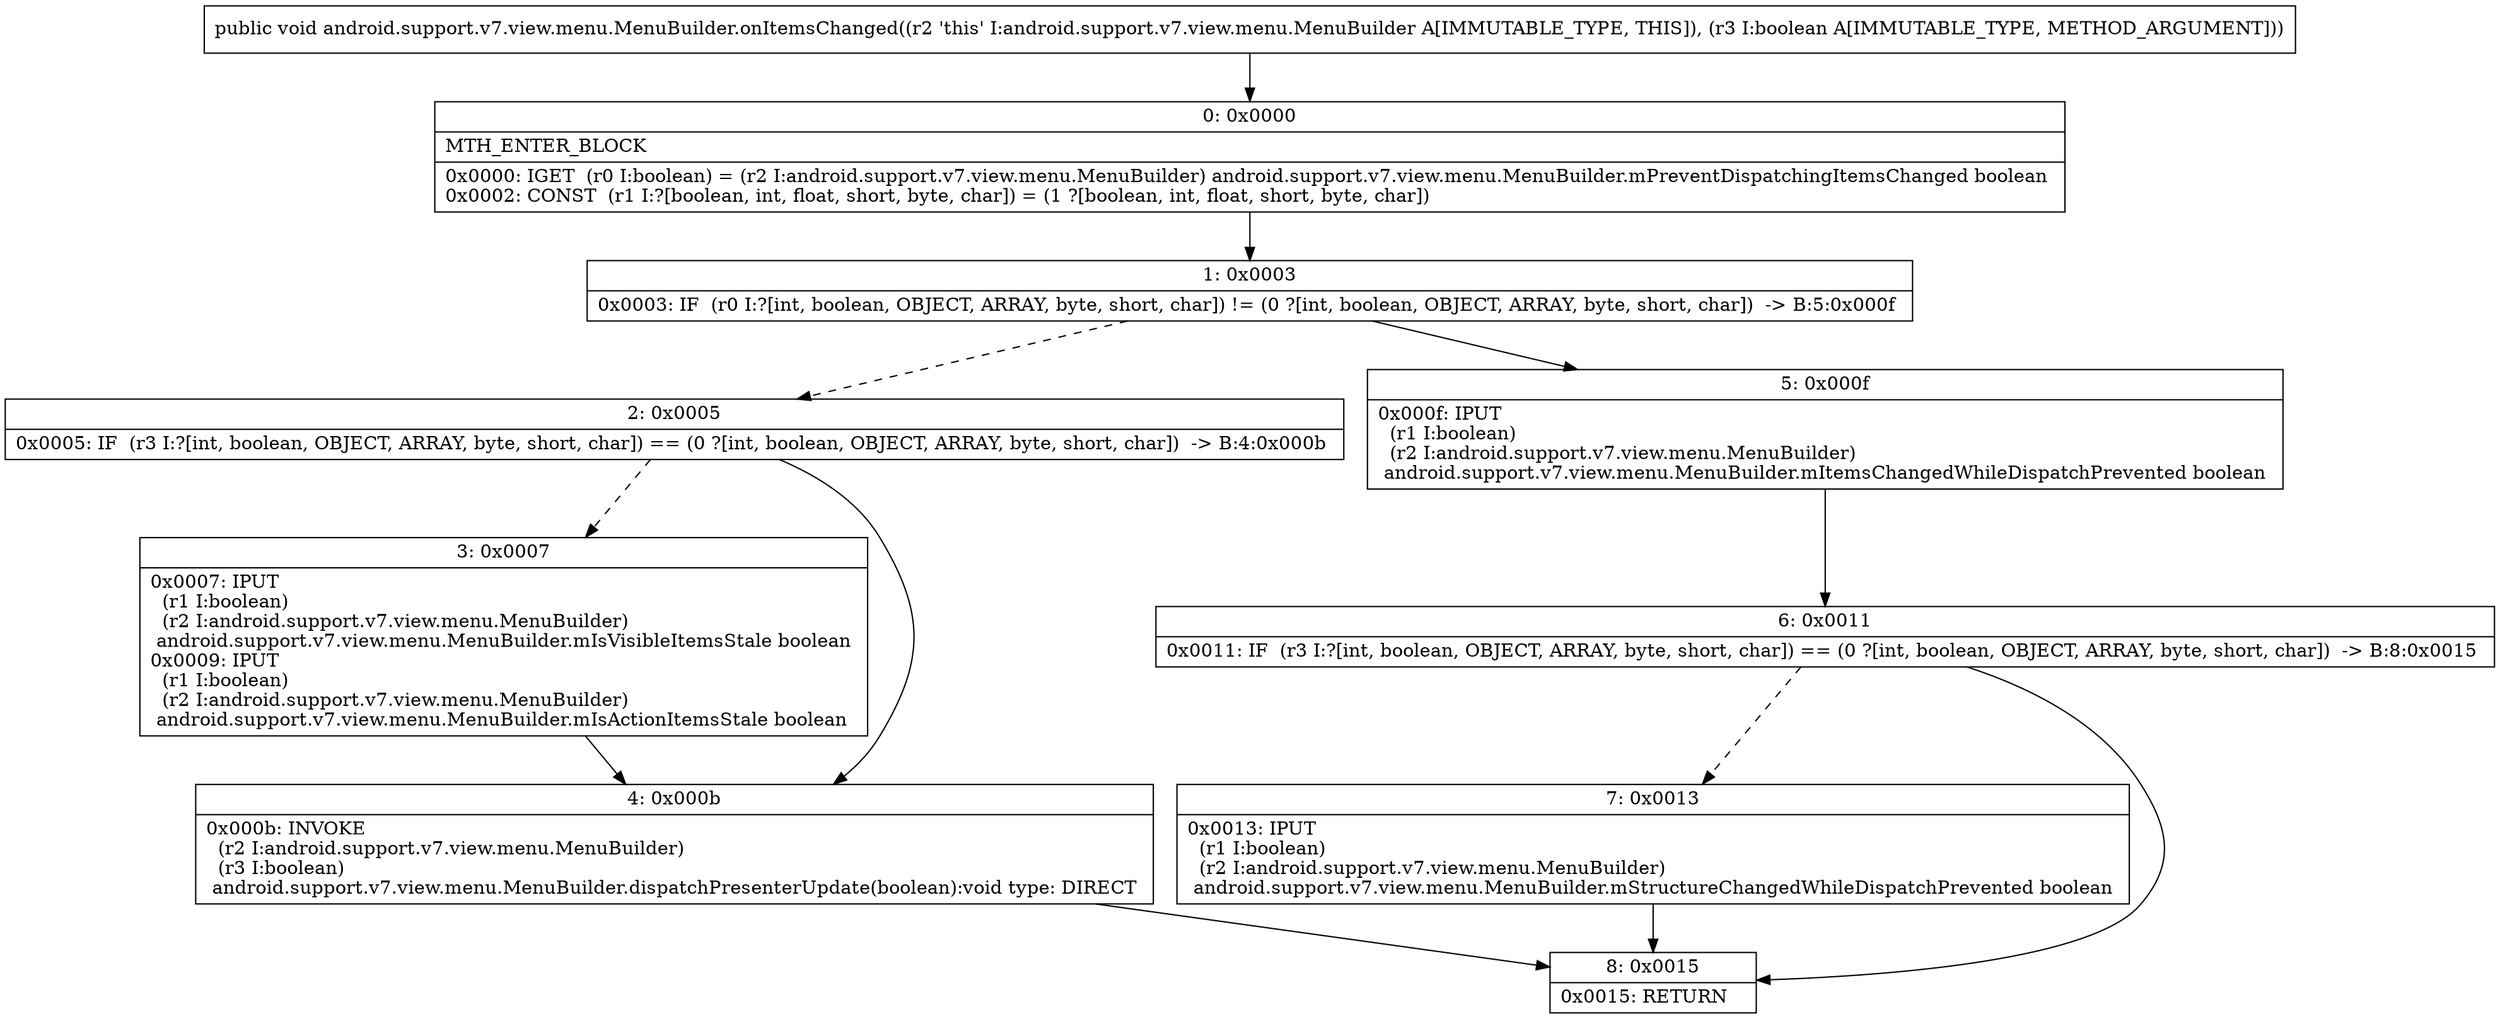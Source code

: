 digraph "CFG forandroid.support.v7.view.menu.MenuBuilder.onItemsChanged(Z)V" {
Node_0 [shape=record,label="{0\:\ 0x0000|MTH_ENTER_BLOCK\l|0x0000: IGET  (r0 I:boolean) = (r2 I:android.support.v7.view.menu.MenuBuilder) android.support.v7.view.menu.MenuBuilder.mPreventDispatchingItemsChanged boolean \l0x0002: CONST  (r1 I:?[boolean, int, float, short, byte, char]) = (1 ?[boolean, int, float, short, byte, char]) \l}"];
Node_1 [shape=record,label="{1\:\ 0x0003|0x0003: IF  (r0 I:?[int, boolean, OBJECT, ARRAY, byte, short, char]) != (0 ?[int, boolean, OBJECT, ARRAY, byte, short, char])  \-\> B:5:0x000f \l}"];
Node_2 [shape=record,label="{2\:\ 0x0005|0x0005: IF  (r3 I:?[int, boolean, OBJECT, ARRAY, byte, short, char]) == (0 ?[int, boolean, OBJECT, ARRAY, byte, short, char])  \-\> B:4:0x000b \l}"];
Node_3 [shape=record,label="{3\:\ 0x0007|0x0007: IPUT  \l  (r1 I:boolean)\l  (r2 I:android.support.v7.view.menu.MenuBuilder)\l android.support.v7.view.menu.MenuBuilder.mIsVisibleItemsStale boolean \l0x0009: IPUT  \l  (r1 I:boolean)\l  (r2 I:android.support.v7.view.menu.MenuBuilder)\l android.support.v7.view.menu.MenuBuilder.mIsActionItemsStale boolean \l}"];
Node_4 [shape=record,label="{4\:\ 0x000b|0x000b: INVOKE  \l  (r2 I:android.support.v7.view.menu.MenuBuilder)\l  (r3 I:boolean)\l android.support.v7.view.menu.MenuBuilder.dispatchPresenterUpdate(boolean):void type: DIRECT \l}"];
Node_5 [shape=record,label="{5\:\ 0x000f|0x000f: IPUT  \l  (r1 I:boolean)\l  (r2 I:android.support.v7.view.menu.MenuBuilder)\l android.support.v7.view.menu.MenuBuilder.mItemsChangedWhileDispatchPrevented boolean \l}"];
Node_6 [shape=record,label="{6\:\ 0x0011|0x0011: IF  (r3 I:?[int, boolean, OBJECT, ARRAY, byte, short, char]) == (0 ?[int, boolean, OBJECT, ARRAY, byte, short, char])  \-\> B:8:0x0015 \l}"];
Node_7 [shape=record,label="{7\:\ 0x0013|0x0013: IPUT  \l  (r1 I:boolean)\l  (r2 I:android.support.v7.view.menu.MenuBuilder)\l android.support.v7.view.menu.MenuBuilder.mStructureChangedWhileDispatchPrevented boolean \l}"];
Node_8 [shape=record,label="{8\:\ 0x0015|0x0015: RETURN   \l}"];
MethodNode[shape=record,label="{public void android.support.v7.view.menu.MenuBuilder.onItemsChanged((r2 'this' I:android.support.v7.view.menu.MenuBuilder A[IMMUTABLE_TYPE, THIS]), (r3 I:boolean A[IMMUTABLE_TYPE, METHOD_ARGUMENT])) }"];
MethodNode -> Node_0;
Node_0 -> Node_1;
Node_1 -> Node_2[style=dashed];
Node_1 -> Node_5;
Node_2 -> Node_3[style=dashed];
Node_2 -> Node_4;
Node_3 -> Node_4;
Node_4 -> Node_8;
Node_5 -> Node_6;
Node_6 -> Node_7[style=dashed];
Node_6 -> Node_8;
Node_7 -> Node_8;
}

